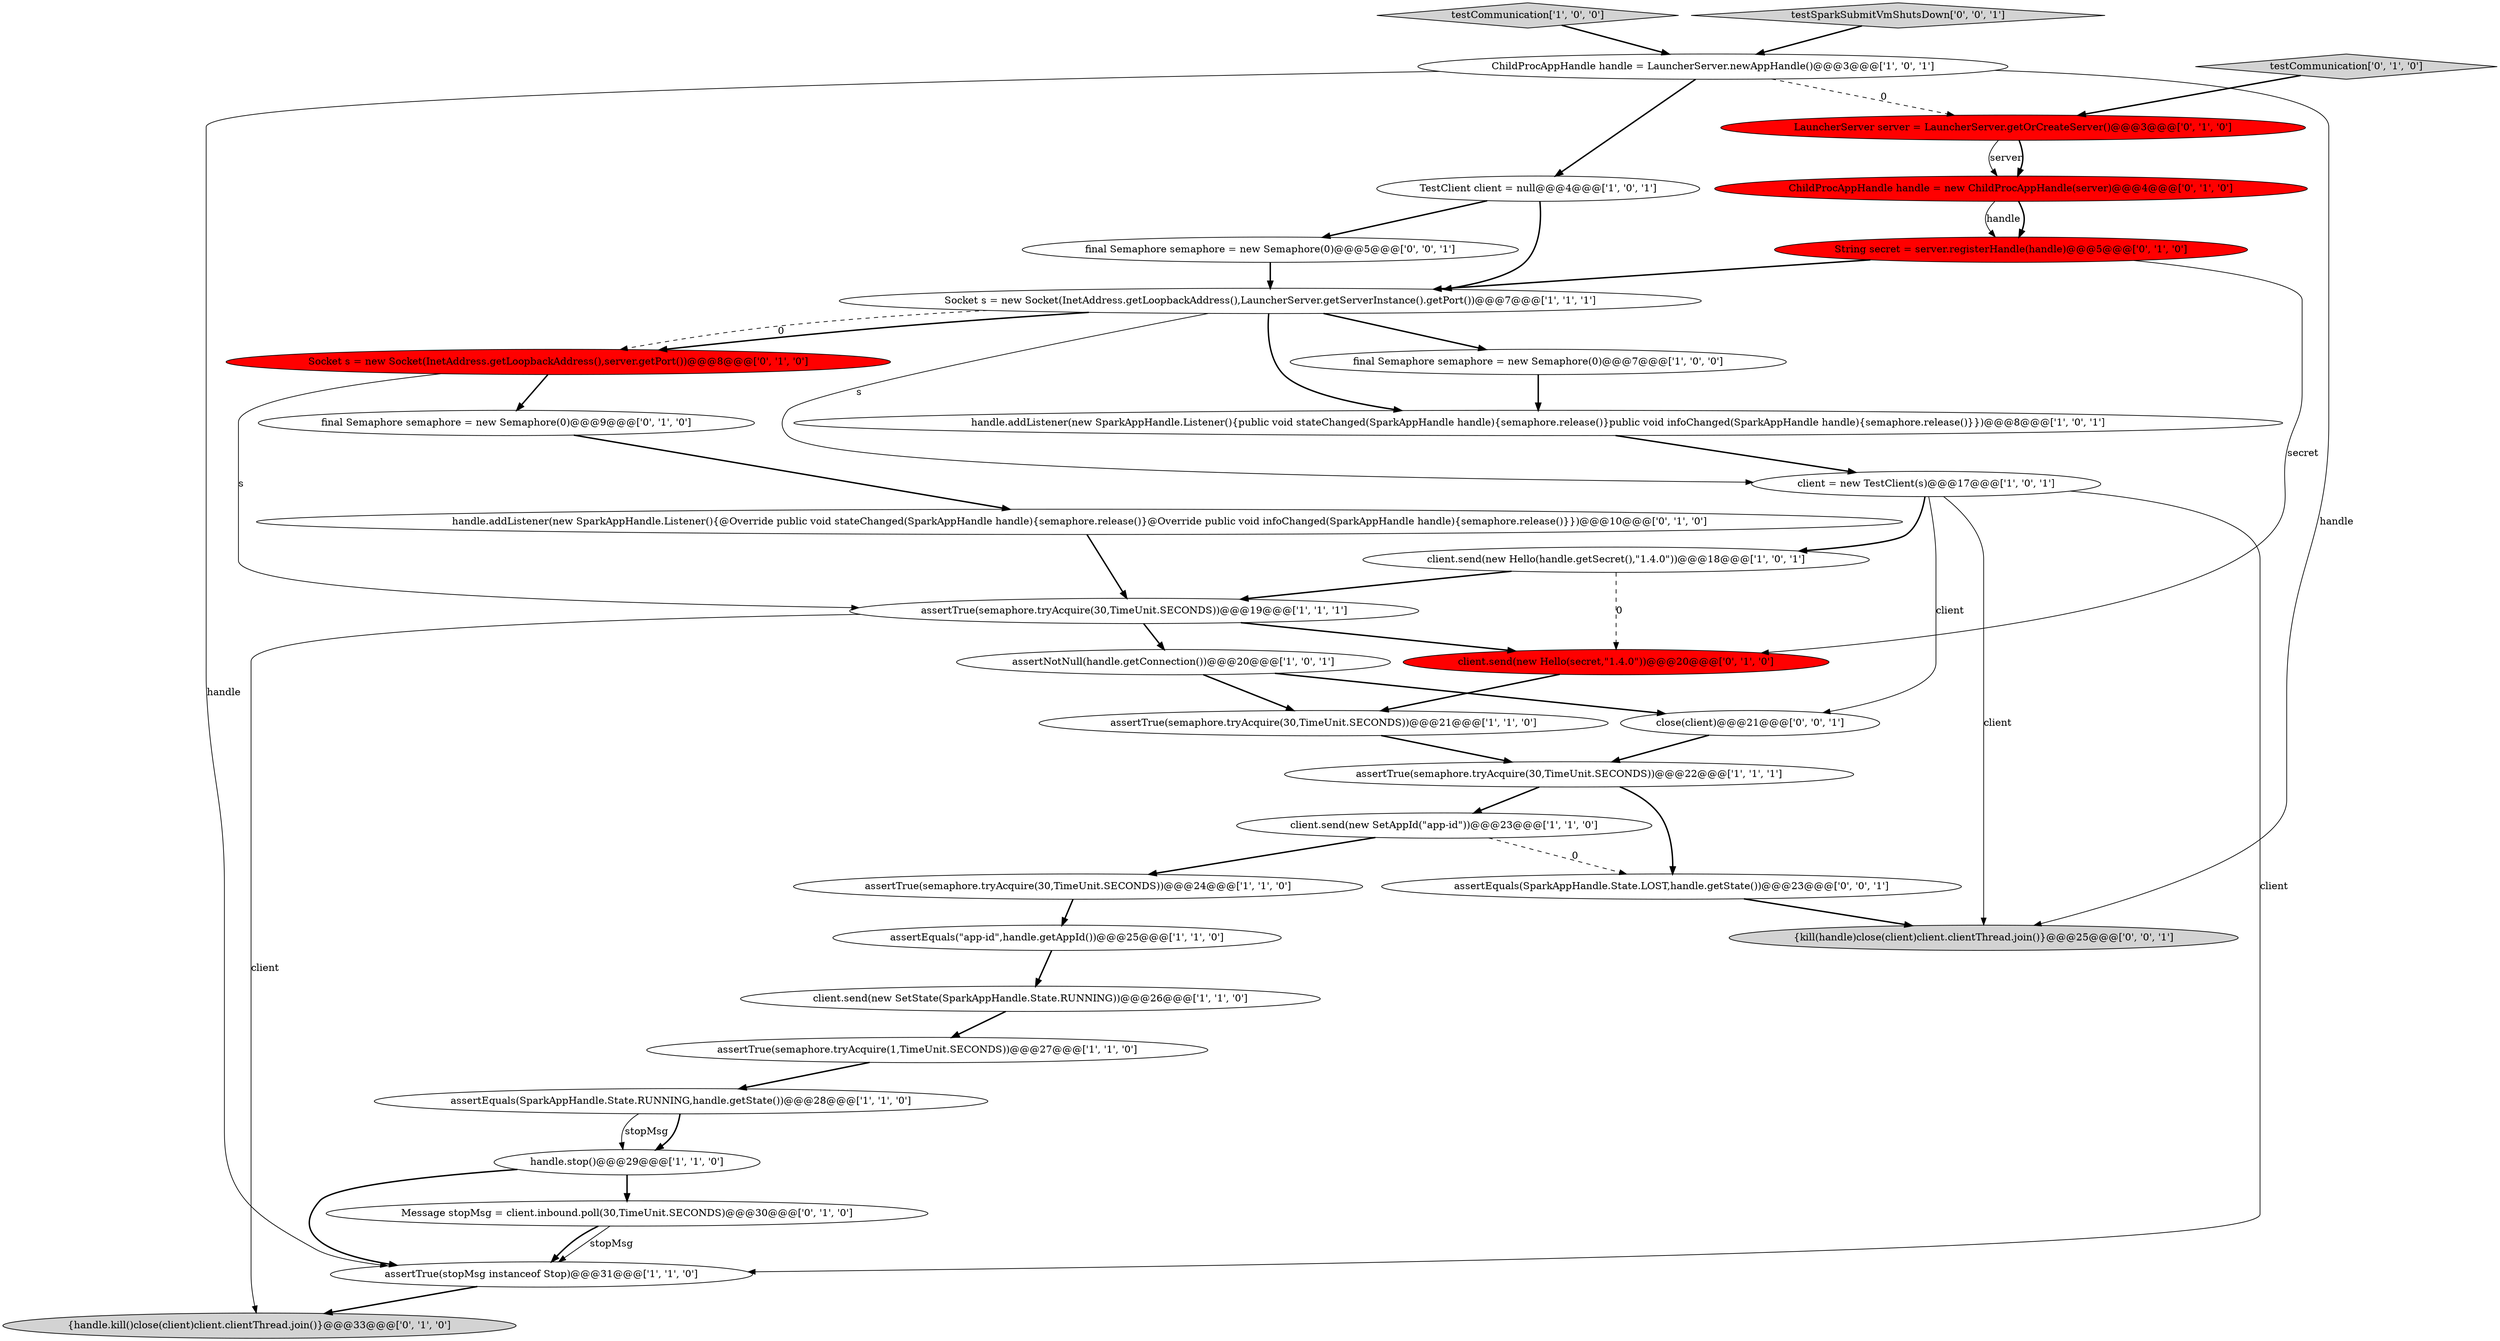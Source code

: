 digraph {
10 [style = filled, label = "assertTrue(stopMsg instanceof Stop)@@@31@@@['1', '1', '0']", fillcolor = white, shape = ellipse image = "AAA0AAABBB1BBB"];
3 [style = filled, label = "final Semaphore semaphore = new Semaphore(0)@@@7@@@['1', '0', '0']", fillcolor = white, shape = ellipse image = "AAA0AAABBB1BBB"];
12 [style = filled, label = "Socket s = new Socket(InetAddress.getLoopbackAddress(),LauncherServer.getServerInstance().getPort())@@@7@@@['1', '1', '1']", fillcolor = white, shape = ellipse image = "AAA0AAABBB1BBB"];
29 [style = filled, label = "handle.addListener(new SparkAppHandle.Listener(){@Override public void stateChanged(SparkAppHandle handle){semaphore.release()}@Override public void infoChanged(SparkAppHandle handle){semaphore.release()}})@@@10@@@['0', '1', '0']", fillcolor = white, shape = ellipse image = "AAA0AAABBB2BBB"];
21 [style = filled, label = "LauncherServer server = LauncherServer.getOrCreateServer()@@@3@@@['0', '1', '0']", fillcolor = red, shape = ellipse image = "AAA1AAABBB2BBB"];
7 [style = filled, label = "handle.addListener(new SparkAppHandle.Listener(){public void stateChanged(SparkAppHandle handle){semaphore.release()}public void infoChanged(SparkAppHandle handle){semaphore.release()}})@@@8@@@['1', '0', '1']", fillcolor = white, shape = ellipse image = "AAA0AAABBB1BBB"];
15 [style = filled, label = "assertNotNull(handle.getConnection())@@@20@@@['1', '0', '1']", fillcolor = white, shape = ellipse image = "AAA0AAABBB1BBB"];
18 [style = filled, label = "client.send(new SetAppId(\"app-id\"))@@@23@@@['1', '1', '0']", fillcolor = white, shape = ellipse image = "AAA0AAABBB1BBB"];
13 [style = filled, label = "client.send(new Hello(handle.getSecret(),\"1.4.0\"))@@@18@@@['1', '0', '1']", fillcolor = white, shape = ellipse image = "AAA0AAABBB1BBB"];
24 [style = filled, label = "ChildProcAppHandle handle = new ChildProcAppHandle(server)@@@4@@@['0', '1', '0']", fillcolor = red, shape = ellipse image = "AAA1AAABBB2BBB"];
23 [style = filled, label = "client.send(new Hello(secret,\"1.4.0\"))@@@20@@@['0', '1', '0']", fillcolor = red, shape = ellipse image = "AAA1AAABBB2BBB"];
27 [style = filled, label = "final Semaphore semaphore = new Semaphore(0)@@@9@@@['0', '1', '0']", fillcolor = white, shape = ellipse image = "AAA0AAABBB2BBB"];
1 [style = filled, label = "testCommunication['1', '0', '0']", fillcolor = lightgray, shape = diamond image = "AAA0AAABBB1BBB"];
22 [style = filled, label = "Message stopMsg = client.inbound.poll(30,TimeUnit.SECONDS)@@@30@@@['0', '1', '0']", fillcolor = white, shape = ellipse image = "AAA0AAABBB2BBB"];
14 [style = filled, label = "TestClient client = null@@@4@@@['1', '0', '1']", fillcolor = white, shape = ellipse image = "AAA0AAABBB1BBB"];
31 [style = filled, label = "testSparkSubmitVmShutsDown['0', '0', '1']", fillcolor = lightgray, shape = diamond image = "AAA0AAABBB3BBB"];
0 [style = filled, label = "assertTrue(semaphore.tryAcquire(30,TimeUnit.SECONDS))@@@21@@@['1', '1', '0']", fillcolor = white, shape = ellipse image = "AAA0AAABBB1BBB"];
33 [style = filled, label = "final Semaphore semaphore = new Semaphore(0)@@@5@@@['0', '0', '1']", fillcolor = white, shape = ellipse image = "AAA0AAABBB3BBB"];
19 [style = filled, label = "client.send(new SetState(SparkAppHandle.State.RUNNING))@@@26@@@['1', '1', '0']", fillcolor = white, shape = ellipse image = "AAA0AAABBB1BBB"];
11 [style = filled, label = "assertEquals(SparkAppHandle.State.RUNNING,handle.getState())@@@28@@@['1', '1', '0']", fillcolor = white, shape = ellipse image = "AAA0AAABBB1BBB"];
28 [style = filled, label = "Socket s = new Socket(InetAddress.getLoopbackAddress(),server.getPort())@@@8@@@['0', '1', '0']", fillcolor = red, shape = ellipse image = "AAA1AAABBB2BBB"];
20 [style = filled, label = "{handle.kill()close(client)client.clientThread.join()}@@@33@@@['0', '1', '0']", fillcolor = lightgray, shape = ellipse image = "AAA0AAABBB2BBB"];
4 [style = filled, label = "assertTrue(semaphore.tryAcquire(30,TimeUnit.SECONDS))@@@24@@@['1', '1', '0']", fillcolor = white, shape = ellipse image = "AAA0AAABBB1BBB"];
34 [style = filled, label = "assertEquals(SparkAppHandle.State.LOST,handle.getState())@@@23@@@['0', '0', '1']", fillcolor = white, shape = ellipse image = "AAA0AAABBB3BBB"];
17 [style = filled, label = "assertEquals(\"app-id\",handle.getAppId())@@@25@@@['1', '1', '0']", fillcolor = white, shape = ellipse image = "AAA0AAABBB1BBB"];
16 [style = filled, label = "assertTrue(semaphore.tryAcquire(30,TimeUnit.SECONDS))@@@22@@@['1', '1', '1']", fillcolor = white, shape = ellipse image = "AAA0AAABBB1BBB"];
9 [style = filled, label = "assertTrue(semaphore.tryAcquire(1,TimeUnit.SECONDS))@@@27@@@['1', '1', '0']", fillcolor = white, shape = ellipse image = "AAA0AAABBB1BBB"];
25 [style = filled, label = "String secret = server.registerHandle(handle)@@@5@@@['0', '1', '0']", fillcolor = red, shape = ellipse image = "AAA1AAABBB2BBB"];
32 [style = filled, label = "close(client)@@@21@@@['0', '0', '1']", fillcolor = white, shape = ellipse image = "AAA0AAABBB3BBB"];
30 [style = filled, label = "{kill(handle)close(client)client.clientThread.join()}@@@25@@@['0', '0', '1']", fillcolor = lightgray, shape = ellipse image = "AAA0AAABBB3BBB"];
6 [style = filled, label = "handle.stop()@@@29@@@['1', '1', '0']", fillcolor = white, shape = ellipse image = "AAA0AAABBB1BBB"];
2 [style = filled, label = "ChildProcAppHandle handle = LauncherServer.newAppHandle()@@@3@@@['1', '0', '1']", fillcolor = white, shape = ellipse image = "AAA0AAABBB1BBB"];
26 [style = filled, label = "testCommunication['0', '1', '0']", fillcolor = lightgray, shape = diamond image = "AAA0AAABBB2BBB"];
8 [style = filled, label = "assertTrue(semaphore.tryAcquire(30,TimeUnit.SECONDS))@@@19@@@['1', '1', '1']", fillcolor = white, shape = ellipse image = "AAA0AAABBB1BBB"];
5 [style = filled, label = "client = new TestClient(s)@@@17@@@['1', '0', '1']", fillcolor = white, shape = ellipse image = "AAA0AAABBB1BBB"];
29->8 [style = bold, label=""];
0->16 [style = bold, label=""];
10->20 [style = bold, label=""];
16->18 [style = bold, label=""];
8->20 [style = solid, label="client"];
21->24 [style = solid, label="server"];
8->15 [style = bold, label=""];
4->17 [style = bold, label=""];
9->11 [style = bold, label=""];
12->28 [style = bold, label=""];
8->23 [style = bold, label=""];
12->5 [style = solid, label="s"];
6->22 [style = bold, label=""];
11->6 [style = bold, label=""];
25->23 [style = solid, label="secret"];
16->34 [style = bold, label=""];
2->30 [style = solid, label="handle"];
31->2 [style = bold, label=""];
21->24 [style = bold, label=""];
33->12 [style = bold, label=""];
32->16 [style = bold, label=""];
5->10 [style = solid, label="client"];
23->0 [style = bold, label=""];
13->23 [style = dashed, label="0"];
34->30 [style = bold, label=""];
17->19 [style = bold, label=""];
12->7 [style = bold, label=""];
14->33 [style = bold, label=""];
26->21 [style = bold, label=""];
11->6 [style = solid, label="stopMsg"];
18->34 [style = dashed, label="0"];
7->5 [style = bold, label=""];
18->4 [style = bold, label=""];
3->7 [style = bold, label=""];
19->9 [style = bold, label=""];
25->12 [style = bold, label=""];
22->10 [style = solid, label="stopMsg"];
2->21 [style = dashed, label="0"];
24->25 [style = bold, label=""];
12->28 [style = dashed, label="0"];
15->0 [style = bold, label=""];
5->13 [style = bold, label=""];
14->12 [style = bold, label=""];
2->14 [style = bold, label=""];
6->10 [style = bold, label=""];
5->32 [style = solid, label="client"];
22->10 [style = bold, label=""];
28->8 [style = solid, label="s"];
1->2 [style = bold, label=""];
12->3 [style = bold, label=""];
2->10 [style = solid, label="handle"];
28->27 [style = bold, label=""];
27->29 [style = bold, label=""];
13->8 [style = bold, label=""];
24->25 [style = solid, label="handle"];
15->32 [style = bold, label=""];
5->30 [style = solid, label="client"];
}
